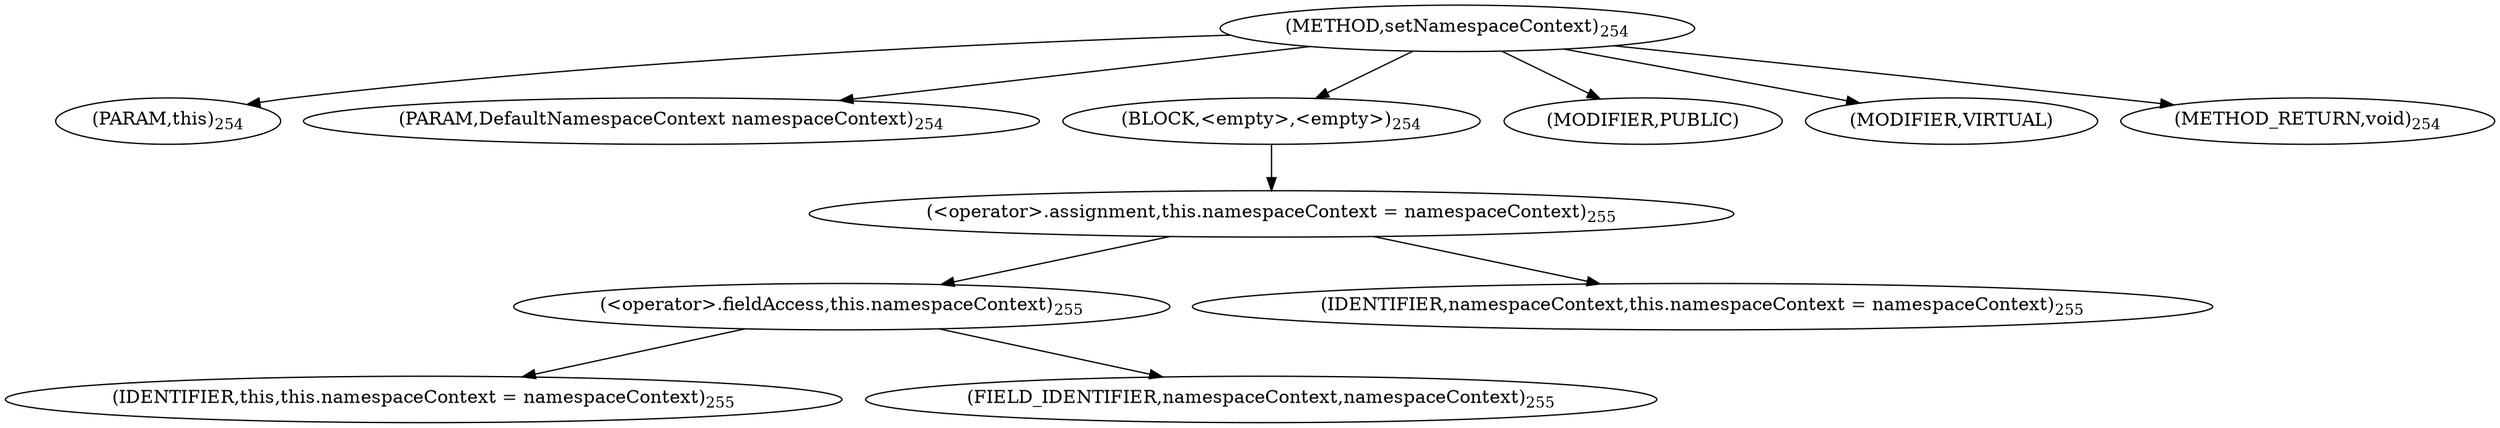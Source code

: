 digraph "setNamespaceContext" {  
"546" [label = <(METHOD,setNamespaceContext)<SUB>254</SUB>> ]
"47" [label = <(PARAM,this)<SUB>254</SUB>> ]
"547" [label = <(PARAM,DefaultNamespaceContext namespaceContext)<SUB>254</SUB>> ]
"548" [label = <(BLOCK,&lt;empty&gt;,&lt;empty&gt;)<SUB>254</SUB>> ]
"549" [label = <(&lt;operator&gt;.assignment,this.namespaceContext = namespaceContext)<SUB>255</SUB>> ]
"550" [label = <(&lt;operator&gt;.fieldAccess,this.namespaceContext)<SUB>255</SUB>> ]
"46" [label = <(IDENTIFIER,this,this.namespaceContext = namespaceContext)<SUB>255</SUB>> ]
"551" [label = <(FIELD_IDENTIFIER,namespaceContext,namespaceContext)<SUB>255</SUB>> ]
"552" [label = <(IDENTIFIER,namespaceContext,this.namespaceContext = namespaceContext)<SUB>255</SUB>> ]
"553" [label = <(MODIFIER,PUBLIC)> ]
"554" [label = <(MODIFIER,VIRTUAL)> ]
"555" [label = <(METHOD_RETURN,void)<SUB>254</SUB>> ]
  "546" -> "47" 
  "546" -> "547" 
  "546" -> "548" 
  "546" -> "553" 
  "546" -> "554" 
  "546" -> "555" 
  "548" -> "549" 
  "549" -> "550" 
  "549" -> "552" 
  "550" -> "46" 
  "550" -> "551" 
}
